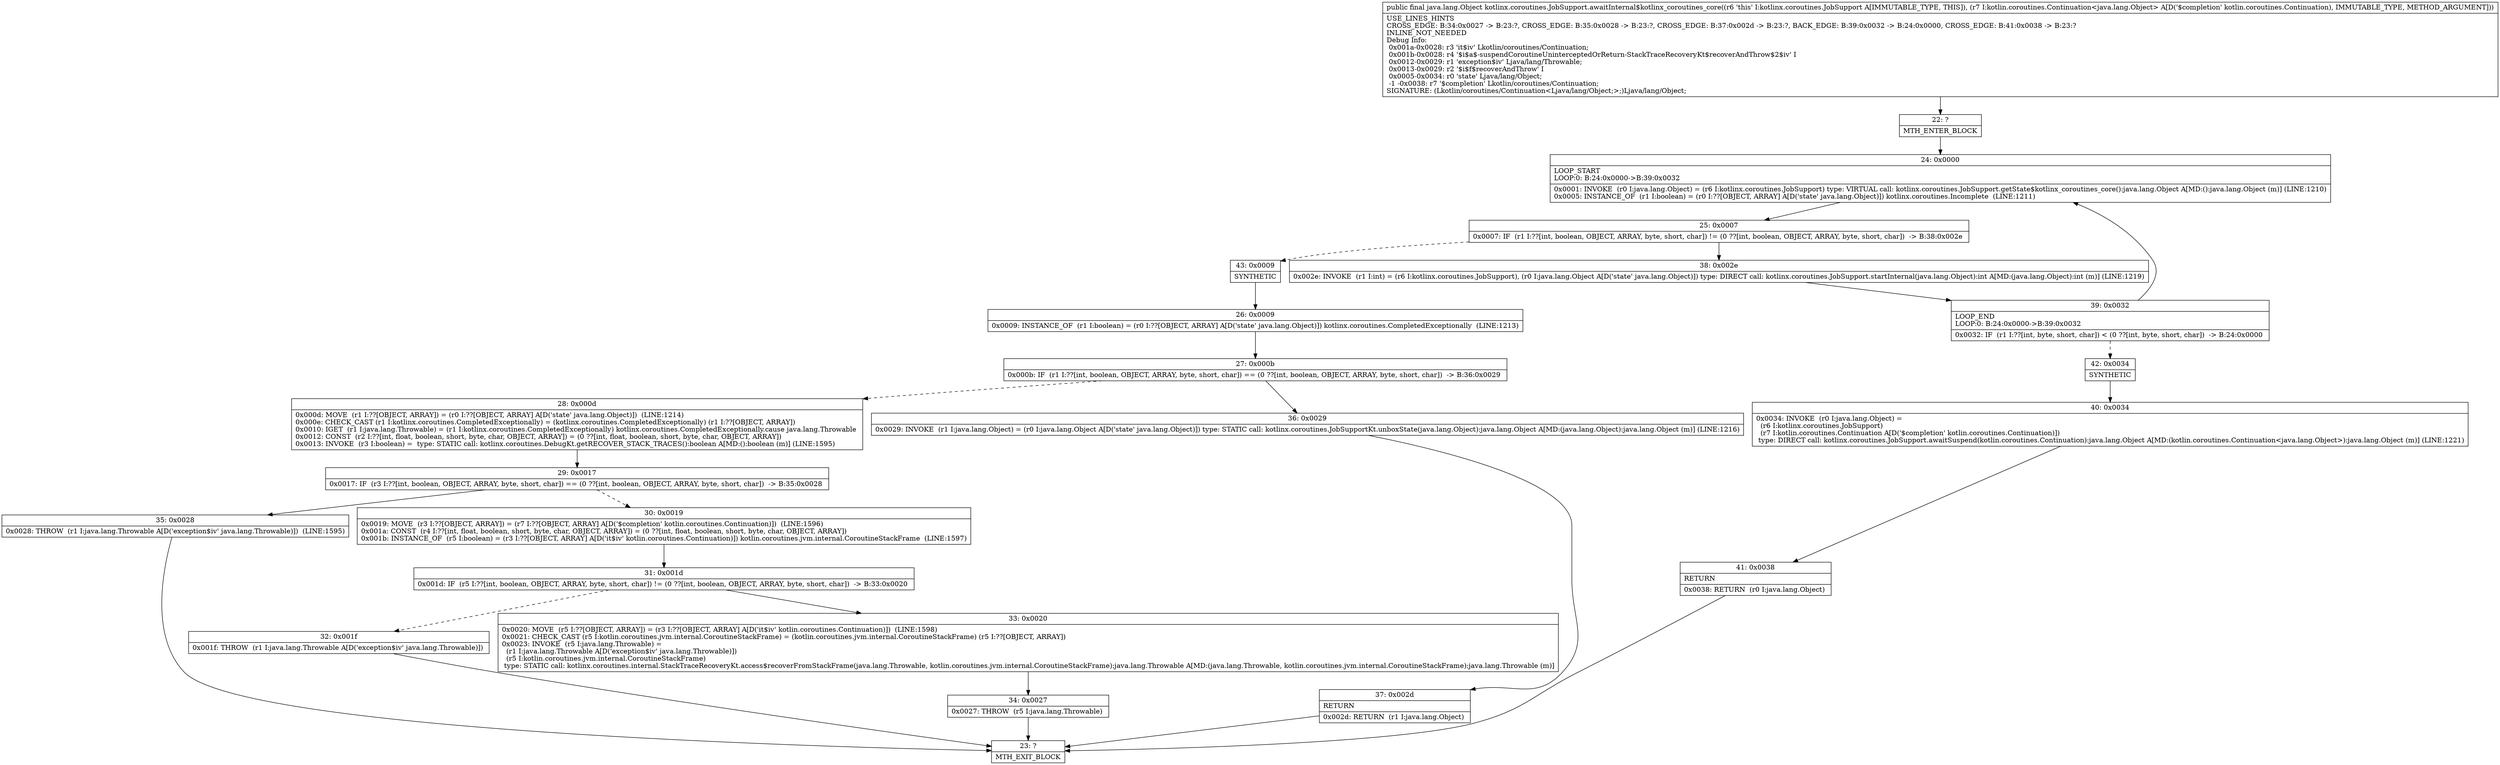 digraph "CFG forkotlinx.coroutines.JobSupport.awaitInternal$kotlinx_coroutines_core(Lkotlin\/coroutines\/Continuation;)Ljava\/lang\/Object;" {
Node_22 [shape=record,label="{22\:\ ?|MTH_ENTER_BLOCK\l}"];
Node_24 [shape=record,label="{24\:\ 0x0000|LOOP_START\lLOOP:0: B:24:0x0000\-\>B:39:0x0032\l|0x0001: INVOKE  (r0 I:java.lang.Object) = (r6 I:kotlinx.coroutines.JobSupport) type: VIRTUAL call: kotlinx.coroutines.JobSupport.getState$kotlinx_coroutines_core():java.lang.Object A[MD:():java.lang.Object (m)] (LINE:1210)\l0x0005: INSTANCE_OF  (r1 I:boolean) = (r0 I:??[OBJECT, ARRAY] A[D('state' java.lang.Object)]) kotlinx.coroutines.Incomplete  (LINE:1211)\l}"];
Node_25 [shape=record,label="{25\:\ 0x0007|0x0007: IF  (r1 I:??[int, boolean, OBJECT, ARRAY, byte, short, char]) != (0 ??[int, boolean, OBJECT, ARRAY, byte, short, char])  \-\> B:38:0x002e \l}"];
Node_38 [shape=record,label="{38\:\ 0x002e|0x002e: INVOKE  (r1 I:int) = (r6 I:kotlinx.coroutines.JobSupport), (r0 I:java.lang.Object A[D('state' java.lang.Object)]) type: DIRECT call: kotlinx.coroutines.JobSupport.startInternal(java.lang.Object):int A[MD:(java.lang.Object):int (m)] (LINE:1219)\l}"];
Node_39 [shape=record,label="{39\:\ 0x0032|LOOP_END\lLOOP:0: B:24:0x0000\-\>B:39:0x0032\l|0x0032: IF  (r1 I:??[int, byte, short, char]) \< (0 ??[int, byte, short, char])  \-\> B:24:0x0000 \l}"];
Node_42 [shape=record,label="{42\:\ 0x0034|SYNTHETIC\l}"];
Node_40 [shape=record,label="{40\:\ 0x0034|0x0034: INVOKE  (r0 I:java.lang.Object) = \l  (r6 I:kotlinx.coroutines.JobSupport)\l  (r7 I:kotlin.coroutines.Continuation A[D('$completion' kotlin.coroutines.Continuation)])\l type: DIRECT call: kotlinx.coroutines.JobSupport.awaitSuspend(kotlin.coroutines.Continuation):java.lang.Object A[MD:(kotlin.coroutines.Continuation\<java.lang.Object\>):java.lang.Object (m)] (LINE:1221)\l}"];
Node_41 [shape=record,label="{41\:\ 0x0038|RETURN\l|0x0038: RETURN  (r0 I:java.lang.Object) \l}"];
Node_23 [shape=record,label="{23\:\ ?|MTH_EXIT_BLOCK\l}"];
Node_43 [shape=record,label="{43\:\ 0x0009|SYNTHETIC\l}"];
Node_26 [shape=record,label="{26\:\ 0x0009|0x0009: INSTANCE_OF  (r1 I:boolean) = (r0 I:??[OBJECT, ARRAY] A[D('state' java.lang.Object)]) kotlinx.coroutines.CompletedExceptionally  (LINE:1213)\l}"];
Node_27 [shape=record,label="{27\:\ 0x000b|0x000b: IF  (r1 I:??[int, boolean, OBJECT, ARRAY, byte, short, char]) == (0 ??[int, boolean, OBJECT, ARRAY, byte, short, char])  \-\> B:36:0x0029 \l}"];
Node_28 [shape=record,label="{28\:\ 0x000d|0x000d: MOVE  (r1 I:??[OBJECT, ARRAY]) = (r0 I:??[OBJECT, ARRAY] A[D('state' java.lang.Object)])  (LINE:1214)\l0x000e: CHECK_CAST (r1 I:kotlinx.coroutines.CompletedExceptionally) = (kotlinx.coroutines.CompletedExceptionally) (r1 I:??[OBJECT, ARRAY]) \l0x0010: IGET  (r1 I:java.lang.Throwable) = (r1 I:kotlinx.coroutines.CompletedExceptionally) kotlinx.coroutines.CompletedExceptionally.cause java.lang.Throwable \l0x0012: CONST  (r2 I:??[int, float, boolean, short, byte, char, OBJECT, ARRAY]) = (0 ??[int, float, boolean, short, byte, char, OBJECT, ARRAY]) \l0x0013: INVOKE  (r3 I:boolean) =  type: STATIC call: kotlinx.coroutines.DebugKt.getRECOVER_STACK_TRACES():boolean A[MD:():boolean (m)] (LINE:1595)\l}"];
Node_29 [shape=record,label="{29\:\ 0x0017|0x0017: IF  (r3 I:??[int, boolean, OBJECT, ARRAY, byte, short, char]) == (0 ??[int, boolean, OBJECT, ARRAY, byte, short, char])  \-\> B:35:0x0028 \l}"];
Node_30 [shape=record,label="{30\:\ 0x0019|0x0019: MOVE  (r3 I:??[OBJECT, ARRAY]) = (r7 I:??[OBJECT, ARRAY] A[D('$completion' kotlin.coroutines.Continuation)])  (LINE:1596)\l0x001a: CONST  (r4 I:??[int, float, boolean, short, byte, char, OBJECT, ARRAY]) = (0 ??[int, float, boolean, short, byte, char, OBJECT, ARRAY]) \l0x001b: INSTANCE_OF  (r5 I:boolean) = (r3 I:??[OBJECT, ARRAY] A[D('it$iv' kotlin.coroutines.Continuation)]) kotlin.coroutines.jvm.internal.CoroutineStackFrame  (LINE:1597)\l}"];
Node_31 [shape=record,label="{31\:\ 0x001d|0x001d: IF  (r5 I:??[int, boolean, OBJECT, ARRAY, byte, short, char]) != (0 ??[int, boolean, OBJECT, ARRAY, byte, short, char])  \-\> B:33:0x0020 \l}"];
Node_32 [shape=record,label="{32\:\ 0x001f|0x001f: THROW  (r1 I:java.lang.Throwable A[D('exception$iv' java.lang.Throwable)]) \l}"];
Node_33 [shape=record,label="{33\:\ 0x0020|0x0020: MOVE  (r5 I:??[OBJECT, ARRAY]) = (r3 I:??[OBJECT, ARRAY] A[D('it$iv' kotlin.coroutines.Continuation)])  (LINE:1598)\l0x0021: CHECK_CAST (r5 I:kotlin.coroutines.jvm.internal.CoroutineStackFrame) = (kotlin.coroutines.jvm.internal.CoroutineStackFrame) (r5 I:??[OBJECT, ARRAY]) \l0x0023: INVOKE  (r5 I:java.lang.Throwable) = \l  (r1 I:java.lang.Throwable A[D('exception$iv' java.lang.Throwable)])\l  (r5 I:kotlin.coroutines.jvm.internal.CoroutineStackFrame)\l type: STATIC call: kotlinx.coroutines.internal.StackTraceRecoveryKt.access$recoverFromStackFrame(java.lang.Throwable, kotlin.coroutines.jvm.internal.CoroutineStackFrame):java.lang.Throwable A[MD:(java.lang.Throwable, kotlin.coroutines.jvm.internal.CoroutineStackFrame):java.lang.Throwable (m)]\l}"];
Node_34 [shape=record,label="{34\:\ 0x0027|0x0027: THROW  (r5 I:java.lang.Throwable) \l}"];
Node_35 [shape=record,label="{35\:\ 0x0028|0x0028: THROW  (r1 I:java.lang.Throwable A[D('exception$iv' java.lang.Throwable)])  (LINE:1595)\l}"];
Node_36 [shape=record,label="{36\:\ 0x0029|0x0029: INVOKE  (r1 I:java.lang.Object) = (r0 I:java.lang.Object A[D('state' java.lang.Object)]) type: STATIC call: kotlinx.coroutines.JobSupportKt.unboxState(java.lang.Object):java.lang.Object A[MD:(java.lang.Object):java.lang.Object (m)] (LINE:1216)\l}"];
Node_37 [shape=record,label="{37\:\ 0x002d|RETURN\l|0x002d: RETURN  (r1 I:java.lang.Object) \l}"];
MethodNode[shape=record,label="{public final java.lang.Object kotlinx.coroutines.JobSupport.awaitInternal$kotlinx_coroutines_core((r6 'this' I:kotlinx.coroutines.JobSupport A[IMMUTABLE_TYPE, THIS]), (r7 I:kotlin.coroutines.Continuation\<java.lang.Object\> A[D('$completion' kotlin.coroutines.Continuation), IMMUTABLE_TYPE, METHOD_ARGUMENT]))  | USE_LINES_HINTS\lCROSS_EDGE: B:34:0x0027 \-\> B:23:?, CROSS_EDGE: B:35:0x0028 \-\> B:23:?, CROSS_EDGE: B:37:0x002d \-\> B:23:?, BACK_EDGE: B:39:0x0032 \-\> B:24:0x0000, CROSS_EDGE: B:41:0x0038 \-\> B:23:?\lINLINE_NOT_NEEDED\lDebug Info:\l  0x001a\-0x0028: r3 'it$iv' Lkotlin\/coroutines\/Continuation;\l  0x001b\-0x0028: r4 '$i$a$\-suspendCoroutineUninterceptedOrReturn\-StackTraceRecoveryKt$recoverAndThrow$2$iv' I\l  0x0012\-0x0029: r1 'exception$iv' Ljava\/lang\/Throwable;\l  0x0013\-0x0029: r2 '$i$f$recoverAndThrow' I\l  0x0005\-0x0034: r0 'state' Ljava\/lang\/Object;\l  \-1 \-0x0038: r7 '$completion' Lkotlin\/coroutines\/Continuation;\lSIGNATURE: (Lkotlin\/coroutines\/Continuation\<Ljava\/lang\/Object;\>;)Ljava\/lang\/Object;\l}"];
MethodNode -> Node_22;Node_22 -> Node_24;
Node_24 -> Node_25;
Node_25 -> Node_38;
Node_25 -> Node_43[style=dashed];
Node_38 -> Node_39;
Node_39 -> Node_24;
Node_39 -> Node_42[style=dashed];
Node_42 -> Node_40;
Node_40 -> Node_41;
Node_41 -> Node_23;
Node_43 -> Node_26;
Node_26 -> Node_27;
Node_27 -> Node_28[style=dashed];
Node_27 -> Node_36;
Node_28 -> Node_29;
Node_29 -> Node_30[style=dashed];
Node_29 -> Node_35;
Node_30 -> Node_31;
Node_31 -> Node_32[style=dashed];
Node_31 -> Node_33;
Node_32 -> Node_23;
Node_33 -> Node_34;
Node_34 -> Node_23;
Node_35 -> Node_23;
Node_36 -> Node_37;
Node_37 -> Node_23;
}

